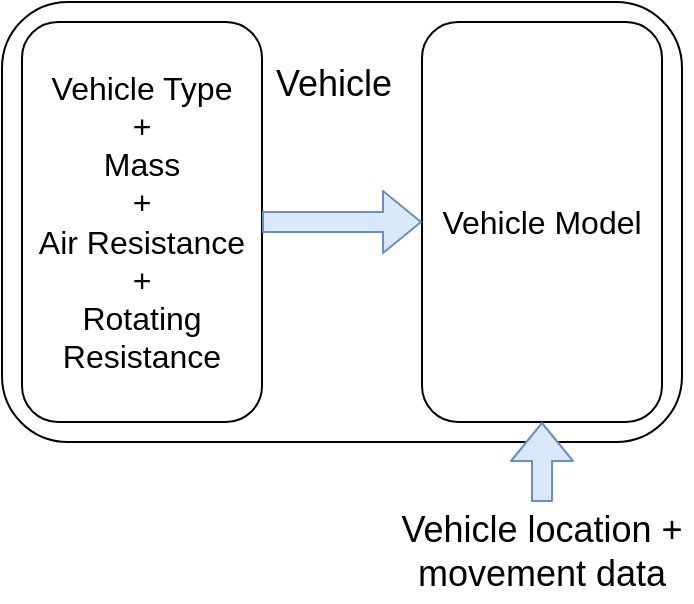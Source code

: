 <mxfile version="13.1.2" type="github">
  <diagram id="eCcpnNJjcjAPAZ9i47lu" name="Page-1">
    <mxGraphModel dx="1038" dy="499" grid="1" gridSize="10" guides="1" tooltips="1" connect="1" arrows="1" fold="1" page="1" pageScale="1" pageWidth="827" pageHeight="1169" math="0" shadow="0">
      <root>
        <mxCell id="0" />
        <mxCell id="1" parent="0" />
        <mxCell id="qjwkbUluly4XfcyJteSg-1" value="" style="rounded=1;whiteSpace=wrap;html=1;fillColor=none;" parent="1" vertex="1">
          <mxGeometry x="244" y="720" width="340" height="220" as="geometry" />
        </mxCell>
        <mxCell id="qjwkbUluly4XfcyJteSg-2" value="&lt;font size=&quot;3&quot;&gt;Vehicle Type&lt;br&gt;+&lt;br&gt;Mass&lt;br&gt;+&lt;br&gt;Air Resistance&lt;br&gt;+&lt;br&gt;Rotating Resistance&lt;br&gt;&lt;/font&gt;" style="rounded=1;whiteSpace=wrap;html=1;" parent="1" vertex="1">
          <mxGeometry x="254" y="730" width="120" height="200" as="geometry" />
        </mxCell>
        <mxCell id="qjwkbUluly4XfcyJteSg-3" value="&lt;font size=&quot;3&quot;&gt;Vehicle Model&lt;/font&gt;" style="rounded=1;whiteSpace=wrap;html=1;" parent="1" vertex="1">
          <mxGeometry x="454" y="730" width="120" height="200" as="geometry" />
        </mxCell>
        <mxCell id="qjwkbUluly4XfcyJteSg-4" value="&lt;font style=&quot;font-size: 18px&quot;&gt;Vehicle location + movement data&lt;/font&gt;" style="text;html=1;strokeColor=none;fillColor=none;align=center;verticalAlign=middle;whiteSpace=wrap;rounded=0;" parent="1" vertex="1">
          <mxGeometry x="439.25" y="970" width="149.5" height="50" as="geometry" />
        </mxCell>
        <mxCell id="qjwkbUluly4XfcyJteSg-5" value="" style="endArrow=classic;html=1;entryX=0;entryY=0.5;entryDx=0;entryDy=0;exitX=1;exitY=0.5;exitDx=0;exitDy=0;shape=flexArrow;fillColor=#dae8fc;strokeColor=#6c8ebf;" parent="1" source="qjwkbUluly4XfcyJteSg-2" target="qjwkbUluly4XfcyJteSg-3" edge="1">
          <mxGeometry width="50" height="50" relative="1" as="geometry">
            <mxPoint x="344" y="860" as="sourcePoint" />
            <mxPoint x="394" y="810" as="targetPoint" />
          </mxGeometry>
        </mxCell>
        <mxCell id="qjwkbUluly4XfcyJteSg-7" value="" style="endArrow=classic;html=1;entryX=0.5;entryY=1;entryDx=0;entryDy=0;exitX=0.5;exitY=0;exitDx=0;exitDy=0;shape=flexArrow;fillColor=#dae8fc;strokeColor=#6c8ebf;" parent="1" source="qjwkbUluly4XfcyJteSg-4" target="qjwkbUluly4XfcyJteSg-3" edge="1">
          <mxGeometry width="50" height="50" relative="1" as="geometry">
            <mxPoint x="469" y="1010" as="sourcePoint" />
            <mxPoint x="344" y="1010" as="targetPoint" />
          </mxGeometry>
        </mxCell>
        <mxCell id="cIQFeJR0rLZxWIp6SzGj-1" value="&lt;font style=&quot;font-size: 18px&quot;&gt;Vehicle&lt;/font&gt;" style="text;html=1;strokeColor=none;fillColor=none;align=center;verticalAlign=middle;whiteSpace=wrap;rounded=0;fontSize=20;" parent="1" vertex="1">
          <mxGeometry x="390" y="750" width="40" height="20" as="geometry" />
        </mxCell>
      </root>
    </mxGraphModel>
  </diagram>
</mxfile>
